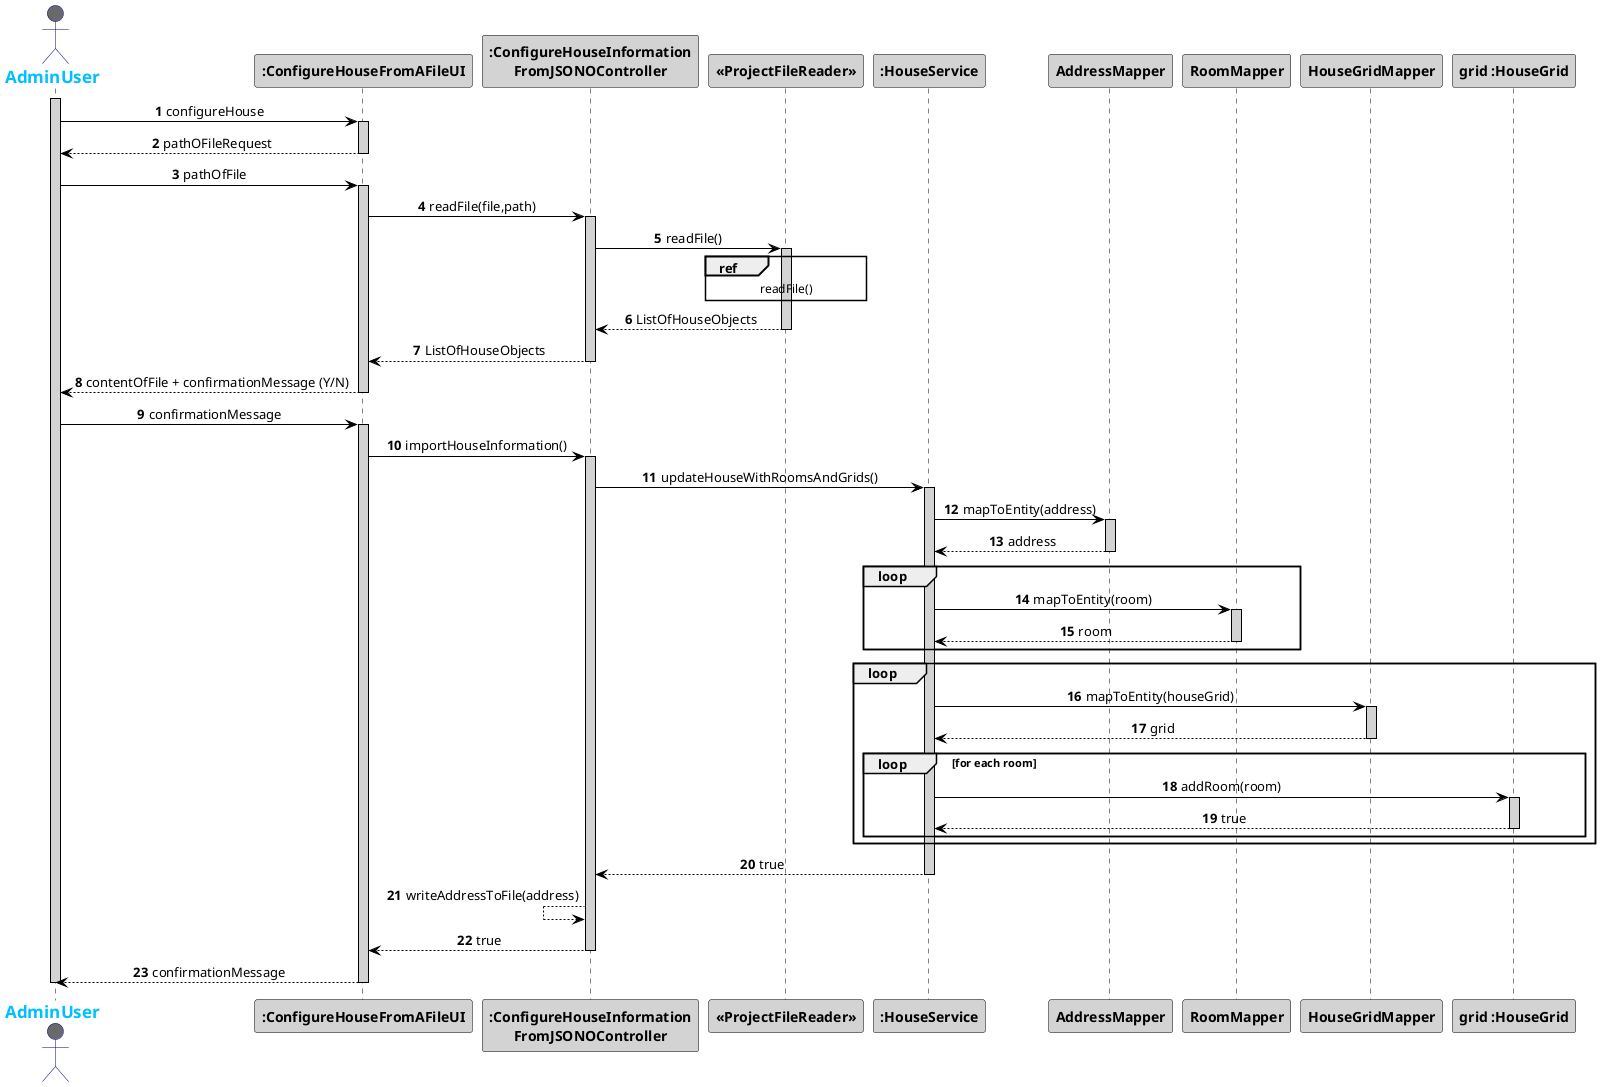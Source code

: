 @startuml
skinparam sequenceMessageAlign center
skinparam sequence {
	ArrowColor Black
	ActorBorderColor DarkBlue
	LifeLineBorderColor black
	LifeLineBackgroundColor LightGrey

	ParticipantBorderColor Black
	ParticipantBackgroundColor LightGrey
	ParticipantFontStyle Bold

	ActorBackgroundColor DimGrey
	ActorFontColor DeepSkyBlue
	ActorFontStyle Bold
	ActorFontSize 17
	ActorFontName Aapex
}
autonumber
actor AdminUser
activate AdminUser
actor AdminUser

AdminUser -> ":ConfigureHouseFromAFileUI": configureHouse
activate ":ConfigureHouseFromAFileUI"
AdminUser <-- ":ConfigureHouseFromAFileUI": pathOFileRequest
deactivate ":ConfigureHouseFromAFileUI"
AdminUser -> ":ConfigureHouseFromAFileUI": pathOfFile
activate ":ConfigureHouseFromAFileUI"
":ConfigureHouseFromAFileUI" -> ":ConfigureHouseInformation\nFromJSONOController" :  readFile(file,path)
activate ":ConfigureHouseInformation\nFromJSONOController"
":ConfigureHouseInformation\nFromJSONOController" -> "<<ProjectFileReader>>": readFile()
activate "<<ProjectFileReader>>"
ref over "<<ProjectFileReader>>"
readFile()
end

":ConfigureHouseInformation\nFromJSONOController" <--  "<<ProjectFileReader>>": ListOfHouseObjects
deactivate "<<ProjectFileReader>>"
":ConfigureHouseFromAFileUI" <-- ":ConfigureHouseInformation\nFromJSONOController": ListOfHouseObjects
deactivate ":ConfigureHouseInformation\nFromJSONOController"
AdminUser <-- ":ConfigureHouseFromAFileUI" : contentOfFile + confirmationMessage (Y/N)
deactivate ":ConfigureHouseFromAFileUI"
AdminUser -> ":ConfigureHouseFromAFileUI": confirmationMessage
activate ":ConfigureHouseFromAFileUI"
":ConfigureHouseFromAFileUI" -> ":ConfigureHouseInformation\nFromJSONOController": importHouseInformation()
activate ":ConfigureHouseInformation\nFromJSONOController"
":ConfigureHouseInformation\nFromJSONOController" -> ":HouseService": updateHouseWithRoomsAndGrids()
activate ":HouseService"
":HouseService" -> "AddressMapper" : mapToEntity(address)
activate "AddressMapper"
":HouseService"<-- "AddressMapper" : address
deactivate "AddressMapper"
loop
":HouseService" -> "RoomMapper" :  mapToEntity(room)
activate "RoomMapper"
":HouseService" <-- "RoomMapper" : room
 deactivate "RoomMapper"
 end
 loop
":HouseService" -> "HouseGridMapper" :  mapToEntity(houseGrid)
 activate "HouseGridMapper"
 ":HouseService" <-- "HouseGridMapper" : grid
  deactivate "HouseGridMapper"
  loop for each room
  ":HouseService" -> "grid :HouseGrid" :  addRoom(room)
  activate "grid :HouseGrid"
  ":HouseService" <-- "grid :HouseGrid" : true
  deactivate "grid :HouseGrid"
  end
  end
 ":ConfigureHouseInformation\nFromJSONOController" <-- ":HouseService": true
 deactivate ":HouseService"
 ":ConfigureHouseInformation\nFromJSONOController" <-- ":ConfigureHouseInformation\nFromJSONOController" : writeAddressToFile(address)
":ConfigureHouseFromAFileUI" <-- ":ConfigureHouseInformation\nFromJSONOController": true
 deactivate ":ConfigureHouseInformation\nFromJSONOController"
AdminUser <-- ":ConfigureHouseFromAFileUI": confirmationMessage
deactivate ":ConfigureHouseFromAFileUI"
deactivate AdminUser



@enduml